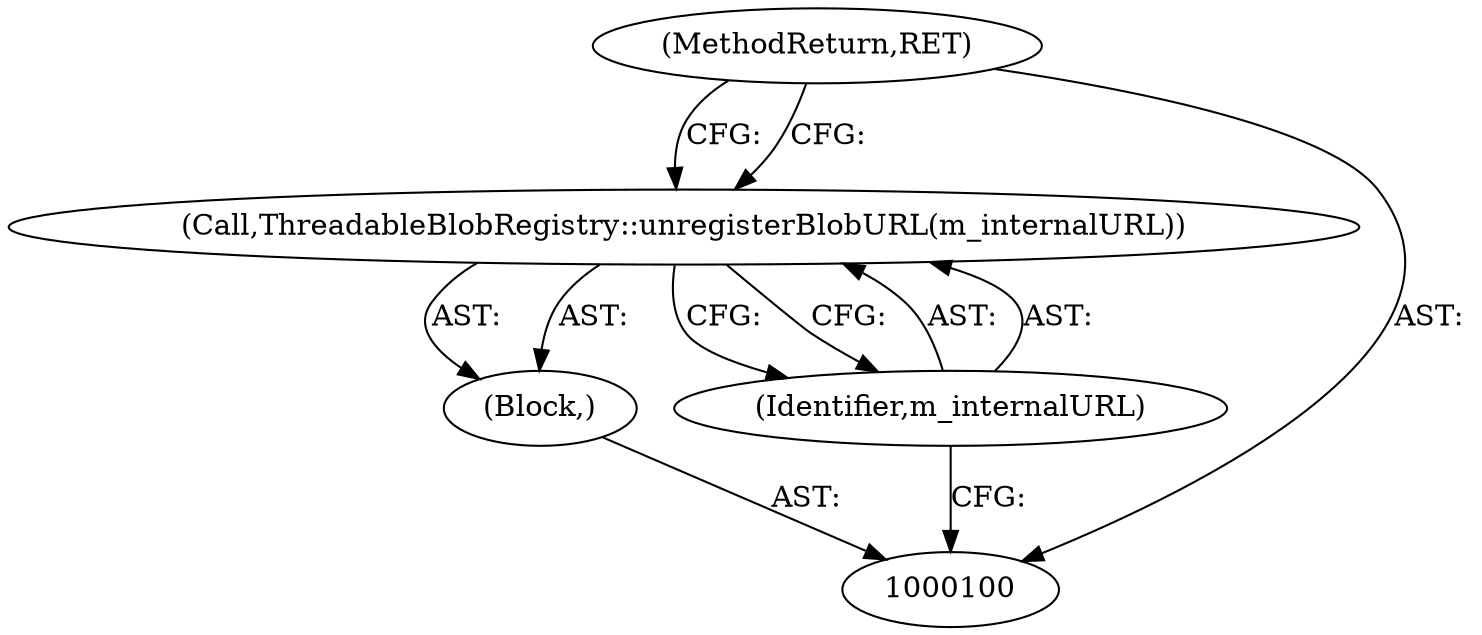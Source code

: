 digraph "1_Chrome_d0c31f0342cefc46a3b3d80359a9779d044d4c0d_20" {
"1000104" [label="(MethodReturn,RET)"];
"1000101" [label="(Block,)"];
"1000102" [label="(Call,ThreadableBlobRegistry::unregisterBlobURL(m_internalURL))"];
"1000103" [label="(Identifier,m_internalURL)"];
"1000104" -> "1000100"  [label="AST: "];
"1000104" -> "1000102"  [label="CFG: "];
"1000101" -> "1000100"  [label="AST: "];
"1000102" -> "1000101"  [label="AST: "];
"1000102" -> "1000101"  [label="AST: "];
"1000102" -> "1000103"  [label="CFG: "];
"1000103" -> "1000102"  [label="AST: "];
"1000104" -> "1000102"  [label="CFG: "];
"1000103" -> "1000102"  [label="AST: "];
"1000103" -> "1000100"  [label="CFG: "];
"1000102" -> "1000103"  [label="CFG: "];
}
